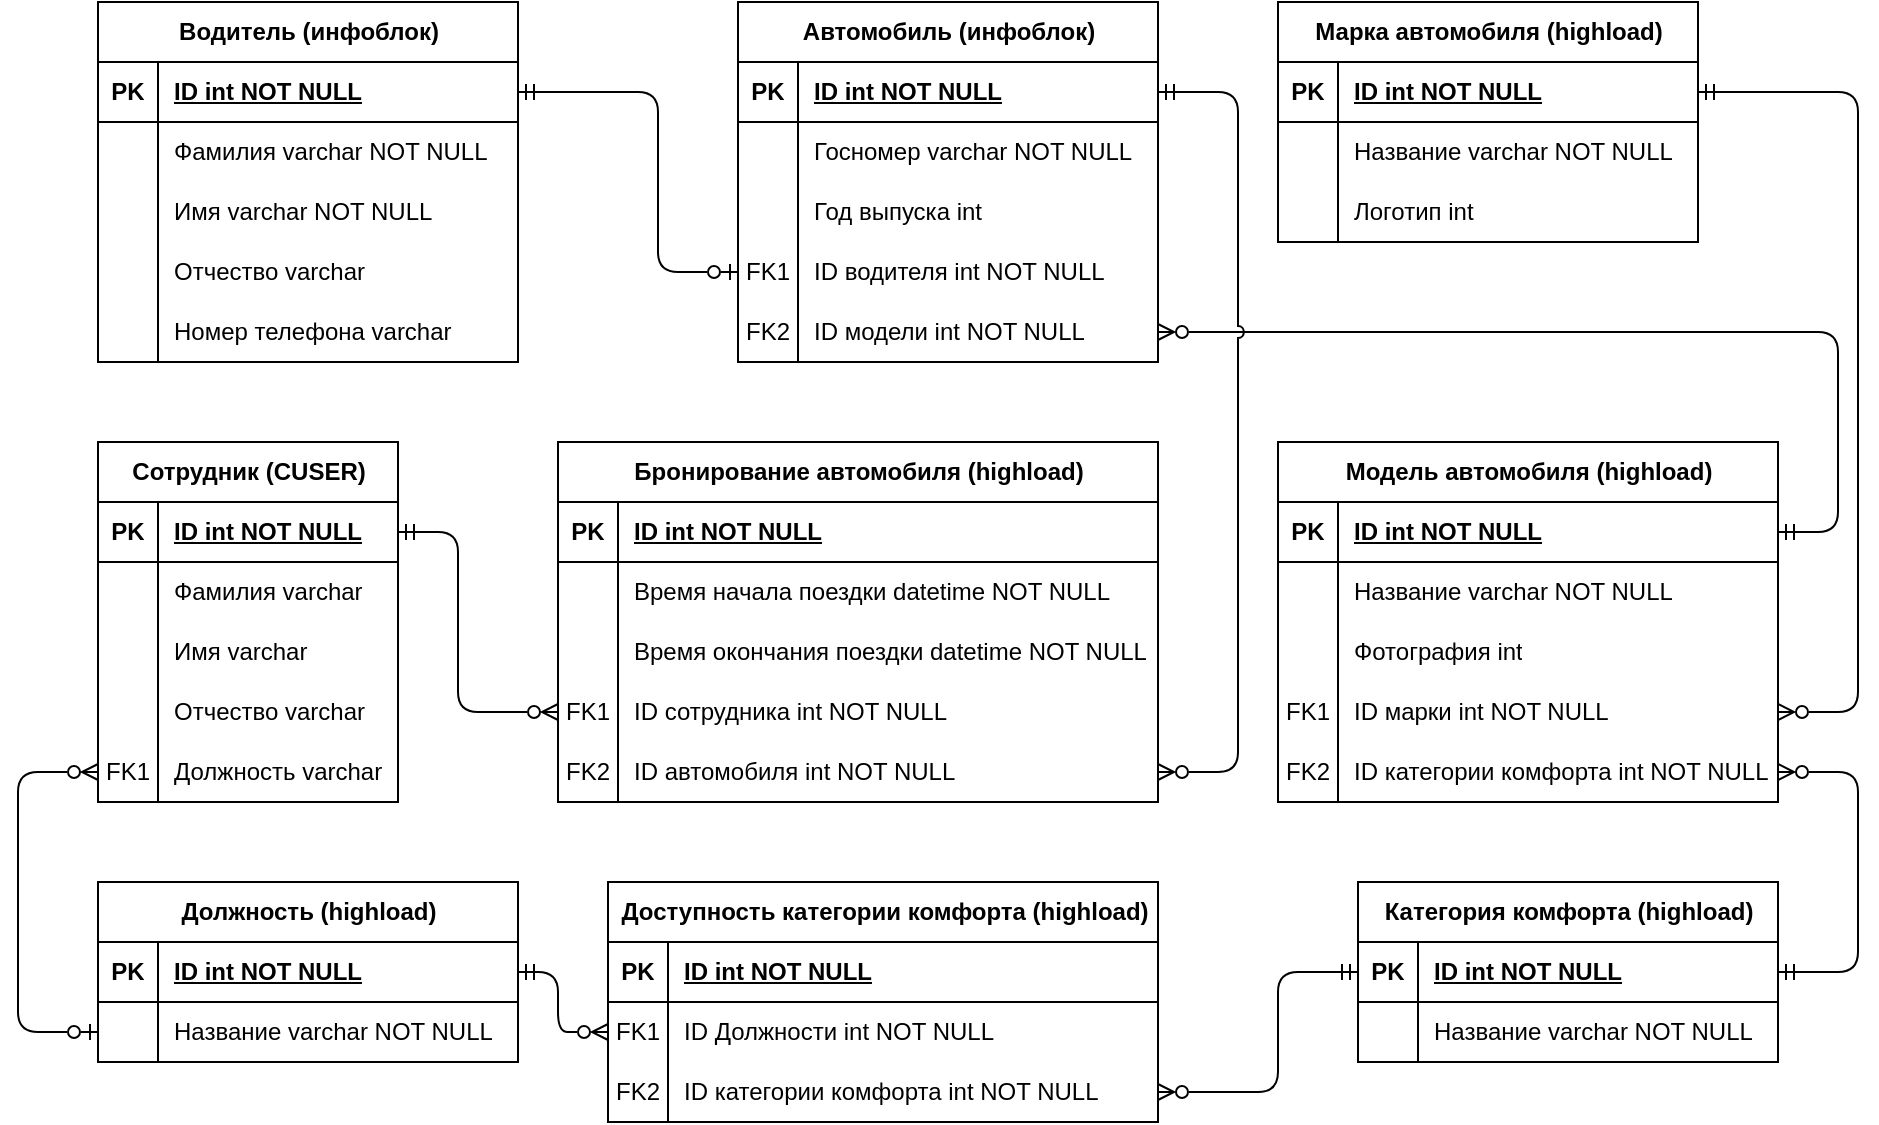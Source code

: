 <mxfile version="21.6.5" type="device">
  <diagram id="R2lEEEUBdFMjLlhIrx00" name="Page-1">
    <mxGraphModel dx="2085" dy="608" grid="1" gridSize="10" guides="1" tooltips="1" connect="1" arrows="1" fold="1" page="1" pageScale="1" pageWidth="850" pageHeight="1100" math="0" shadow="0" extFonts="Permanent Marker^https://fonts.googleapis.com/css?family=Permanent+Marker">
      <root>
        <mxCell id="0" />
        <mxCell id="1" parent="0" />
        <mxCell id="z7Vh8xvlKcQ-BlSGNQb9-77" value="Сотрудник (CUSER)" style="shape=table;startSize=30;container=1;collapsible=1;childLayout=tableLayout;fixedRows=1;rowLines=0;fontStyle=1;align=center;resizeLast=1;html=1;" parent="1" vertex="1">
          <mxGeometry x="-40" y="710" width="150" height="180" as="geometry" />
        </mxCell>
        <mxCell id="z7Vh8xvlKcQ-BlSGNQb9-78" value="" style="shape=tableRow;horizontal=0;startSize=0;swimlaneHead=0;swimlaneBody=0;fillColor=none;collapsible=0;dropTarget=0;points=[[0,0.5],[1,0.5]];portConstraint=eastwest;top=0;left=0;right=0;bottom=1;" parent="z7Vh8xvlKcQ-BlSGNQb9-77" vertex="1">
          <mxGeometry y="30" width="150" height="30" as="geometry" />
        </mxCell>
        <mxCell id="z7Vh8xvlKcQ-BlSGNQb9-79" value="PK" style="shape=partialRectangle;connectable=0;fillColor=none;top=0;left=0;bottom=0;right=0;fontStyle=1;overflow=hidden;whiteSpace=wrap;html=1;" parent="z7Vh8xvlKcQ-BlSGNQb9-78" vertex="1">
          <mxGeometry width="30" height="30" as="geometry">
            <mxRectangle width="30" height="30" as="alternateBounds" />
          </mxGeometry>
        </mxCell>
        <mxCell id="z7Vh8xvlKcQ-BlSGNQb9-80" value="ID int NOT NULL" style="shape=partialRectangle;connectable=0;fillColor=none;top=0;left=0;bottom=0;right=0;align=left;spacingLeft=6;fontStyle=5;overflow=hidden;whiteSpace=wrap;html=1;" parent="z7Vh8xvlKcQ-BlSGNQb9-78" vertex="1">
          <mxGeometry x="30" width="120" height="30" as="geometry">
            <mxRectangle width="120" height="30" as="alternateBounds" />
          </mxGeometry>
        </mxCell>
        <mxCell id="z7Vh8xvlKcQ-BlSGNQb9-81" value="" style="shape=tableRow;horizontal=0;startSize=0;swimlaneHead=0;swimlaneBody=0;fillColor=none;collapsible=0;dropTarget=0;points=[[0,0.5],[1,0.5]];portConstraint=eastwest;top=0;left=0;right=0;bottom=0;" parent="z7Vh8xvlKcQ-BlSGNQb9-77" vertex="1">
          <mxGeometry y="60" width="150" height="30" as="geometry" />
        </mxCell>
        <mxCell id="z7Vh8xvlKcQ-BlSGNQb9-82" value="" style="shape=partialRectangle;connectable=0;fillColor=none;top=0;left=0;bottom=0;right=0;editable=1;overflow=hidden;whiteSpace=wrap;html=1;" parent="z7Vh8xvlKcQ-BlSGNQb9-81" vertex="1">
          <mxGeometry width="30" height="30" as="geometry">
            <mxRectangle width="30" height="30" as="alternateBounds" />
          </mxGeometry>
        </mxCell>
        <mxCell id="z7Vh8xvlKcQ-BlSGNQb9-83" value="Фамилия&amp;nbsp;varchar" style="shape=partialRectangle;connectable=0;fillColor=none;top=0;left=0;bottom=0;right=0;align=left;spacingLeft=6;overflow=hidden;whiteSpace=wrap;html=1;" parent="z7Vh8xvlKcQ-BlSGNQb9-81" vertex="1">
          <mxGeometry x="30" width="120" height="30" as="geometry">
            <mxRectangle width="120" height="30" as="alternateBounds" />
          </mxGeometry>
        </mxCell>
        <mxCell id="z7Vh8xvlKcQ-BlSGNQb9-84" value="" style="shape=tableRow;horizontal=0;startSize=0;swimlaneHead=0;swimlaneBody=0;fillColor=none;collapsible=0;dropTarget=0;points=[[0,0.5],[1,0.5]];portConstraint=eastwest;top=0;left=0;right=0;bottom=0;" parent="z7Vh8xvlKcQ-BlSGNQb9-77" vertex="1">
          <mxGeometry y="90" width="150" height="30" as="geometry" />
        </mxCell>
        <mxCell id="z7Vh8xvlKcQ-BlSGNQb9-85" value="" style="shape=partialRectangle;connectable=0;fillColor=none;top=0;left=0;bottom=0;right=0;editable=1;overflow=hidden;whiteSpace=wrap;html=1;" parent="z7Vh8xvlKcQ-BlSGNQb9-84" vertex="1">
          <mxGeometry width="30" height="30" as="geometry">
            <mxRectangle width="30" height="30" as="alternateBounds" />
          </mxGeometry>
        </mxCell>
        <mxCell id="z7Vh8xvlKcQ-BlSGNQb9-86" value="Имя&amp;nbsp;varchar" style="shape=partialRectangle;connectable=0;fillColor=none;top=0;left=0;bottom=0;right=0;align=left;spacingLeft=6;overflow=hidden;whiteSpace=wrap;html=1;" parent="z7Vh8xvlKcQ-BlSGNQb9-84" vertex="1">
          <mxGeometry x="30" width="120" height="30" as="geometry">
            <mxRectangle width="120" height="30" as="alternateBounds" />
          </mxGeometry>
        </mxCell>
        <mxCell id="z7Vh8xvlKcQ-BlSGNQb9-87" value="" style="shape=tableRow;horizontal=0;startSize=0;swimlaneHead=0;swimlaneBody=0;fillColor=none;collapsible=0;dropTarget=0;points=[[0,0.5],[1,0.5]];portConstraint=eastwest;top=0;left=0;right=0;bottom=0;" parent="z7Vh8xvlKcQ-BlSGNQb9-77" vertex="1">
          <mxGeometry y="120" width="150" height="30" as="geometry" />
        </mxCell>
        <mxCell id="z7Vh8xvlKcQ-BlSGNQb9-88" value="" style="shape=partialRectangle;connectable=0;fillColor=none;top=0;left=0;bottom=0;right=0;editable=1;overflow=hidden;whiteSpace=wrap;html=1;" parent="z7Vh8xvlKcQ-BlSGNQb9-87" vertex="1">
          <mxGeometry width="30" height="30" as="geometry">
            <mxRectangle width="30" height="30" as="alternateBounds" />
          </mxGeometry>
        </mxCell>
        <mxCell id="z7Vh8xvlKcQ-BlSGNQb9-89" value="Отчество&amp;nbsp;varchar" style="shape=partialRectangle;connectable=0;fillColor=none;top=0;left=0;bottom=0;right=0;align=left;spacingLeft=6;overflow=hidden;whiteSpace=wrap;html=1;" parent="z7Vh8xvlKcQ-BlSGNQb9-87" vertex="1">
          <mxGeometry x="30" width="120" height="30" as="geometry">
            <mxRectangle width="120" height="30" as="alternateBounds" />
          </mxGeometry>
        </mxCell>
        <mxCell id="z7Vh8xvlKcQ-BlSGNQb9-96" style="shape=tableRow;horizontal=0;startSize=0;swimlaneHead=0;swimlaneBody=0;fillColor=none;collapsible=0;dropTarget=0;points=[[0,0.5],[1,0.5]];portConstraint=eastwest;top=0;left=0;right=0;bottom=0;" parent="z7Vh8xvlKcQ-BlSGNQb9-77" vertex="1">
          <mxGeometry y="150" width="150" height="30" as="geometry" />
        </mxCell>
        <mxCell id="z7Vh8xvlKcQ-BlSGNQb9-97" value="FK1" style="shape=partialRectangle;connectable=0;fillColor=none;top=0;left=0;bottom=0;right=0;editable=1;overflow=hidden;whiteSpace=wrap;html=1;" parent="z7Vh8xvlKcQ-BlSGNQb9-96" vertex="1">
          <mxGeometry width="30" height="30" as="geometry">
            <mxRectangle width="30" height="30" as="alternateBounds" />
          </mxGeometry>
        </mxCell>
        <mxCell id="z7Vh8xvlKcQ-BlSGNQb9-98" value="Должность varchar" style="shape=partialRectangle;connectable=0;fillColor=none;top=0;left=0;bottom=0;right=0;align=left;spacingLeft=6;overflow=hidden;whiteSpace=wrap;html=1;" parent="z7Vh8xvlKcQ-BlSGNQb9-96" vertex="1">
          <mxGeometry x="30" width="120" height="30" as="geometry">
            <mxRectangle width="120" height="30" as="alternateBounds" />
          </mxGeometry>
        </mxCell>
        <mxCell id="z7Vh8xvlKcQ-BlSGNQb9-112" value="Модель автомобиля (highload)" style="shape=table;startSize=30;container=1;collapsible=1;childLayout=tableLayout;fixedRows=1;rowLines=0;fontStyle=1;align=center;resizeLast=1;html=1;" parent="1" vertex="1">
          <mxGeometry x="550" y="710" width="250" height="180" as="geometry" />
        </mxCell>
        <mxCell id="z7Vh8xvlKcQ-BlSGNQb9-113" value="" style="shape=tableRow;horizontal=0;startSize=0;swimlaneHead=0;swimlaneBody=0;fillColor=none;collapsible=0;dropTarget=0;points=[[0,0.5],[1,0.5]];portConstraint=eastwest;top=0;left=0;right=0;bottom=1;" parent="z7Vh8xvlKcQ-BlSGNQb9-112" vertex="1">
          <mxGeometry y="30" width="250" height="30" as="geometry" />
        </mxCell>
        <mxCell id="z7Vh8xvlKcQ-BlSGNQb9-114" value="PK" style="shape=partialRectangle;connectable=0;fillColor=none;top=0;left=0;bottom=0;right=0;fontStyle=1;overflow=hidden;whiteSpace=wrap;html=1;" parent="z7Vh8xvlKcQ-BlSGNQb9-113" vertex="1">
          <mxGeometry width="30" height="30" as="geometry">
            <mxRectangle width="30" height="30" as="alternateBounds" />
          </mxGeometry>
        </mxCell>
        <mxCell id="z7Vh8xvlKcQ-BlSGNQb9-115" value="ID int NOT NULL" style="shape=partialRectangle;connectable=0;fillColor=none;top=0;left=0;bottom=0;right=0;align=left;spacingLeft=6;fontStyle=5;overflow=hidden;whiteSpace=wrap;html=1;" parent="z7Vh8xvlKcQ-BlSGNQb9-113" vertex="1">
          <mxGeometry x="30" width="220" height="30" as="geometry">
            <mxRectangle width="220" height="30" as="alternateBounds" />
          </mxGeometry>
        </mxCell>
        <mxCell id="z7Vh8xvlKcQ-BlSGNQb9-116" value="" style="shape=tableRow;horizontal=0;startSize=0;swimlaneHead=0;swimlaneBody=0;fillColor=none;collapsible=0;dropTarget=0;points=[[0,0.5],[1,0.5]];portConstraint=eastwest;top=0;left=0;right=0;bottom=0;" parent="z7Vh8xvlKcQ-BlSGNQb9-112" vertex="1">
          <mxGeometry y="60" width="250" height="30" as="geometry" />
        </mxCell>
        <mxCell id="z7Vh8xvlKcQ-BlSGNQb9-117" value="" style="shape=partialRectangle;connectable=0;fillColor=none;top=0;left=0;bottom=0;right=0;editable=1;overflow=hidden;whiteSpace=wrap;html=1;" parent="z7Vh8xvlKcQ-BlSGNQb9-116" vertex="1">
          <mxGeometry width="30" height="30" as="geometry">
            <mxRectangle width="30" height="30" as="alternateBounds" />
          </mxGeometry>
        </mxCell>
        <mxCell id="z7Vh8xvlKcQ-BlSGNQb9-118" value="Название varchar NOT NULL" style="shape=partialRectangle;connectable=0;fillColor=none;top=0;left=0;bottom=0;right=0;align=left;spacingLeft=6;overflow=hidden;whiteSpace=wrap;html=1;" parent="z7Vh8xvlKcQ-BlSGNQb9-116" vertex="1">
          <mxGeometry x="30" width="220" height="30" as="geometry">
            <mxRectangle width="220" height="30" as="alternateBounds" />
          </mxGeometry>
        </mxCell>
        <mxCell id="z7Vh8xvlKcQ-BlSGNQb9-128" style="shape=tableRow;horizontal=0;startSize=0;swimlaneHead=0;swimlaneBody=0;fillColor=none;collapsible=0;dropTarget=0;points=[[0,0.5],[1,0.5]];portConstraint=eastwest;top=0;left=0;right=0;bottom=0;" parent="z7Vh8xvlKcQ-BlSGNQb9-112" vertex="1">
          <mxGeometry y="90" width="250" height="30" as="geometry" />
        </mxCell>
        <mxCell id="z7Vh8xvlKcQ-BlSGNQb9-129" style="shape=partialRectangle;connectable=0;fillColor=none;top=0;left=0;bottom=0;right=0;editable=1;overflow=hidden;whiteSpace=wrap;html=1;" parent="z7Vh8xvlKcQ-BlSGNQb9-128" vertex="1">
          <mxGeometry width="30" height="30" as="geometry">
            <mxRectangle width="30" height="30" as="alternateBounds" />
          </mxGeometry>
        </mxCell>
        <mxCell id="z7Vh8xvlKcQ-BlSGNQb9-130" value="Фотография int" style="shape=partialRectangle;connectable=0;fillColor=none;top=0;left=0;bottom=0;right=0;align=left;spacingLeft=6;overflow=hidden;whiteSpace=wrap;html=1;" parent="z7Vh8xvlKcQ-BlSGNQb9-128" vertex="1">
          <mxGeometry x="30" width="220" height="30" as="geometry">
            <mxRectangle width="220" height="30" as="alternateBounds" />
          </mxGeometry>
        </mxCell>
        <mxCell id="z7Vh8xvlKcQ-BlSGNQb9-125" style="shape=tableRow;horizontal=0;startSize=0;swimlaneHead=0;swimlaneBody=0;fillColor=none;collapsible=0;dropTarget=0;points=[[0,0.5],[1,0.5]];portConstraint=eastwest;top=0;left=0;right=0;bottom=0;" parent="z7Vh8xvlKcQ-BlSGNQb9-112" vertex="1">
          <mxGeometry y="120" width="250" height="30" as="geometry" />
        </mxCell>
        <mxCell id="z7Vh8xvlKcQ-BlSGNQb9-126" value="FK1" style="shape=partialRectangle;connectable=0;fillColor=none;top=0;left=0;bottom=0;right=0;editable=1;overflow=hidden;whiteSpace=wrap;html=1;" parent="z7Vh8xvlKcQ-BlSGNQb9-125" vertex="1">
          <mxGeometry width="30" height="30" as="geometry">
            <mxRectangle width="30" height="30" as="alternateBounds" />
          </mxGeometry>
        </mxCell>
        <mxCell id="z7Vh8xvlKcQ-BlSGNQb9-127" value="ID марки int NOT NULL" style="shape=partialRectangle;connectable=0;fillColor=none;top=0;left=0;bottom=0;right=0;align=left;spacingLeft=6;overflow=hidden;whiteSpace=wrap;html=1;" parent="z7Vh8xvlKcQ-BlSGNQb9-125" vertex="1">
          <mxGeometry x="30" width="220" height="30" as="geometry">
            <mxRectangle width="220" height="30" as="alternateBounds" />
          </mxGeometry>
        </mxCell>
        <mxCell id="z7Vh8xvlKcQ-BlSGNQb9-234" style="shape=tableRow;horizontal=0;startSize=0;swimlaneHead=0;swimlaneBody=0;fillColor=none;collapsible=0;dropTarget=0;points=[[0,0.5],[1,0.5]];portConstraint=eastwest;top=0;left=0;right=0;bottom=0;" parent="z7Vh8xvlKcQ-BlSGNQb9-112" vertex="1">
          <mxGeometry y="150" width="250" height="30" as="geometry" />
        </mxCell>
        <mxCell id="z7Vh8xvlKcQ-BlSGNQb9-235" value="FK2" style="shape=partialRectangle;connectable=0;fillColor=none;top=0;left=0;bottom=0;right=0;editable=1;overflow=hidden;whiteSpace=wrap;html=1;" parent="z7Vh8xvlKcQ-BlSGNQb9-234" vertex="1">
          <mxGeometry width="30" height="30" as="geometry">
            <mxRectangle width="30" height="30" as="alternateBounds" />
          </mxGeometry>
        </mxCell>
        <mxCell id="z7Vh8xvlKcQ-BlSGNQb9-236" value="ID категории комфорта int NOT NULL" style="shape=partialRectangle;connectable=0;fillColor=none;top=0;left=0;bottom=0;right=0;align=left;spacingLeft=6;overflow=hidden;whiteSpace=wrap;html=1;" parent="z7Vh8xvlKcQ-BlSGNQb9-234" vertex="1">
          <mxGeometry x="30" width="220" height="30" as="geometry">
            <mxRectangle width="220" height="30" as="alternateBounds" />
          </mxGeometry>
        </mxCell>
        <mxCell id="z7Vh8xvlKcQ-BlSGNQb9-131" value="Марка автомобиля (highload)" style="shape=table;startSize=30;container=1;collapsible=1;childLayout=tableLayout;fixedRows=1;rowLines=0;fontStyle=1;align=center;resizeLast=1;html=1;" parent="1" vertex="1">
          <mxGeometry x="550" y="490" width="210" height="120" as="geometry" />
        </mxCell>
        <mxCell id="z7Vh8xvlKcQ-BlSGNQb9-132" value="" style="shape=tableRow;horizontal=0;startSize=0;swimlaneHead=0;swimlaneBody=0;fillColor=none;collapsible=0;dropTarget=0;points=[[0,0.5],[1,0.5]];portConstraint=eastwest;top=0;left=0;right=0;bottom=1;" parent="z7Vh8xvlKcQ-BlSGNQb9-131" vertex="1">
          <mxGeometry y="30" width="210" height="30" as="geometry" />
        </mxCell>
        <mxCell id="z7Vh8xvlKcQ-BlSGNQb9-133" value="PK" style="shape=partialRectangle;connectable=0;fillColor=none;top=0;left=0;bottom=0;right=0;fontStyle=1;overflow=hidden;whiteSpace=wrap;html=1;" parent="z7Vh8xvlKcQ-BlSGNQb9-132" vertex="1">
          <mxGeometry width="30" height="30" as="geometry">
            <mxRectangle width="30" height="30" as="alternateBounds" />
          </mxGeometry>
        </mxCell>
        <mxCell id="z7Vh8xvlKcQ-BlSGNQb9-134" value="ID int NOT NULL" style="shape=partialRectangle;connectable=0;fillColor=none;top=0;left=0;bottom=0;right=0;align=left;spacingLeft=6;fontStyle=5;overflow=hidden;whiteSpace=wrap;html=1;" parent="z7Vh8xvlKcQ-BlSGNQb9-132" vertex="1">
          <mxGeometry x="30" width="180" height="30" as="geometry">
            <mxRectangle width="180" height="30" as="alternateBounds" />
          </mxGeometry>
        </mxCell>
        <mxCell id="z7Vh8xvlKcQ-BlSGNQb9-135" value="" style="shape=tableRow;horizontal=0;startSize=0;swimlaneHead=0;swimlaneBody=0;fillColor=none;collapsible=0;dropTarget=0;points=[[0,0.5],[1,0.5]];portConstraint=eastwest;top=0;left=0;right=0;bottom=0;" parent="z7Vh8xvlKcQ-BlSGNQb9-131" vertex="1">
          <mxGeometry y="60" width="210" height="30" as="geometry" />
        </mxCell>
        <mxCell id="z7Vh8xvlKcQ-BlSGNQb9-136" value="" style="shape=partialRectangle;connectable=0;fillColor=none;top=0;left=0;bottom=0;right=0;editable=1;overflow=hidden;whiteSpace=wrap;html=1;" parent="z7Vh8xvlKcQ-BlSGNQb9-135" vertex="1">
          <mxGeometry width="30" height="30" as="geometry">
            <mxRectangle width="30" height="30" as="alternateBounds" />
          </mxGeometry>
        </mxCell>
        <mxCell id="z7Vh8xvlKcQ-BlSGNQb9-137" value="Название varchar NOT NULL" style="shape=partialRectangle;connectable=0;fillColor=none;top=0;left=0;bottom=0;right=0;align=left;spacingLeft=6;overflow=hidden;whiteSpace=wrap;html=1;" parent="z7Vh8xvlKcQ-BlSGNQb9-135" vertex="1">
          <mxGeometry x="30" width="180" height="30" as="geometry">
            <mxRectangle width="180" height="30" as="alternateBounds" />
          </mxGeometry>
        </mxCell>
        <mxCell id="lx2vYYMS0s7ibYQBFxdg-1" style="shape=tableRow;horizontal=0;startSize=0;swimlaneHead=0;swimlaneBody=0;fillColor=none;collapsible=0;dropTarget=0;points=[[0,0.5],[1,0.5]];portConstraint=eastwest;top=0;left=0;right=0;bottom=0;" vertex="1" parent="z7Vh8xvlKcQ-BlSGNQb9-131">
          <mxGeometry y="90" width="210" height="30" as="geometry" />
        </mxCell>
        <mxCell id="lx2vYYMS0s7ibYQBFxdg-2" style="shape=partialRectangle;connectable=0;fillColor=none;top=0;left=0;bottom=0;right=0;editable=1;overflow=hidden;whiteSpace=wrap;html=1;" vertex="1" parent="lx2vYYMS0s7ibYQBFxdg-1">
          <mxGeometry width="30" height="30" as="geometry">
            <mxRectangle width="30" height="30" as="alternateBounds" />
          </mxGeometry>
        </mxCell>
        <mxCell id="lx2vYYMS0s7ibYQBFxdg-3" value="Логотип int" style="shape=partialRectangle;connectable=0;fillColor=none;top=0;left=0;bottom=0;right=0;align=left;spacingLeft=6;overflow=hidden;whiteSpace=wrap;html=1;" vertex="1" parent="lx2vYYMS0s7ibYQBFxdg-1">
          <mxGeometry x="30" width="180" height="30" as="geometry">
            <mxRectangle width="180" height="30" as="alternateBounds" />
          </mxGeometry>
        </mxCell>
        <mxCell id="z7Vh8xvlKcQ-BlSGNQb9-144" value="Водитель (инфоблок)" style="shape=table;startSize=30;container=1;collapsible=1;childLayout=tableLayout;fixedRows=1;rowLines=0;fontStyle=1;align=center;resizeLast=1;html=1;" parent="1" vertex="1">
          <mxGeometry x="-40" y="490" width="210" height="180" as="geometry" />
        </mxCell>
        <mxCell id="z7Vh8xvlKcQ-BlSGNQb9-145" value="" style="shape=tableRow;horizontal=0;startSize=0;swimlaneHead=0;swimlaneBody=0;fillColor=none;collapsible=0;dropTarget=0;points=[[0,0.5],[1,0.5]];portConstraint=eastwest;top=0;left=0;right=0;bottom=1;" parent="z7Vh8xvlKcQ-BlSGNQb9-144" vertex="1">
          <mxGeometry y="30" width="210" height="30" as="geometry" />
        </mxCell>
        <mxCell id="z7Vh8xvlKcQ-BlSGNQb9-146" value="PK" style="shape=partialRectangle;connectable=0;fillColor=none;top=0;left=0;bottom=0;right=0;fontStyle=1;overflow=hidden;whiteSpace=wrap;html=1;" parent="z7Vh8xvlKcQ-BlSGNQb9-145" vertex="1">
          <mxGeometry width="30" height="30" as="geometry">
            <mxRectangle width="30" height="30" as="alternateBounds" />
          </mxGeometry>
        </mxCell>
        <mxCell id="z7Vh8xvlKcQ-BlSGNQb9-147" value="ID int NOT NULL" style="shape=partialRectangle;connectable=0;fillColor=none;top=0;left=0;bottom=0;right=0;align=left;spacingLeft=6;fontStyle=5;overflow=hidden;whiteSpace=wrap;html=1;" parent="z7Vh8xvlKcQ-BlSGNQb9-145" vertex="1">
          <mxGeometry x="30" width="180" height="30" as="geometry">
            <mxRectangle width="180" height="30" as="alternateBounds" />
          </mxGeometry>
        </mxCell>
        <mxCell id="z7Vh8xvlKcQ-BlSGNQb9-148" value="" style="shape=tableRow;horizontal=0;startSize=0;swimlaneHead=0;swimlaneBody=0;fillColor=none;collapsible=0;dropTarget=0;points=[[0,0.5],[1,0.5]];portConstraint=eastwest;top=0;left=0;right=0;bottom=0;" parent="z7Vh8xvlKcQ-BlSGNQb9-144" vertex="1">
          <mxGeometry y="60" width="210" height="30" as="geometry" />
        </mxCell>
        <mxCell id="z7Vh8xvlKcQ-BlSGNQb9-149" value="" style="shape=partialRectangle;connectable=0;fillColor=none;top=0;left=0;bottom=0;right=0;editable=1;overflow=hidden;whiteSpace=wrap;html=1;" parent="z7Vh8xvlKcQ-BlSGNQb9-148" vertex="1">
          <mxGeometry width="30" height="30" as="geometry">
            <mxRectangle width="30" height="30" as="alternateBounds" />
          </mxGeometry>
        </mxCell>
        <mxCell id="z7Vh8xvlKcQ-BlSGNQb9-150" value="Фамилия varchar NOT NULL" style="shape=partialRectangle;connectable=0;fillColor=none;top=0;left=0;bottom=0;right=0;align=left;spacingLeft=6;overflow=hidden;whiteSpace=wrap;html=1;" parent="z7Vh8xvlKcQ-BlSGNQb9-148" vertex="1">
          <mxGeometry x="30" width="180" height="30" as="geometry">
            <mxRectangle width="180" height="30" as="alternateBounds" />
          </mxGeometry>
        </mxCell>
        <mxCell id="z7Vh8xvlKcQ-BlSGNQb9-151" value="" style="shape=tableRow;horizontal=0;startSize=0;swimlaneHead=0;swimlaneBody=0;fillColor=none;collapsible=0;dropTarget=0;points=[[0,0.5],[1,0.5]];portConstraint=eastwest;top=0;left=0;right=0;bottom=0;" parent="z7Vh8xvlKcQ-BlSGNQb9-144" vertex="1">
          <mxGeometry y="90" width="210" height="30" as="geometry" />
        </mxCell>
        <mxCell id="z7Vh8xvlKcQ-BlSGNQb9-152" value="" style="shape=partialRectangle;connectable=0;fillColor=none;top=0;left=0;bottom=0;right=0;editable=1;overflow=hidden;whiteSpace=wrap;html=1;" parent="z7Vh8xvlKcQ-BlSGNQb9-151" vertex="1">
          <mxGeometry width="30" height="30" as="geometry">
            <mxRectangle width="30" height="30" as="alternateBounds" />
          </mxGeometry>
        </mxCell>
        <mxCell id="z7Vh8xvlKcQ-BlSGNQb9-153" value="Имя varchar NOT NULL" style="shape=partialRectangle;connectable=0;fillColor=none;top=0;left=0;bottom=0;right=0;align=left;spacingLeft=6;overflow=hidden;whiteSpace=wrap;html=1;" parent="z7Vh8xvlKcQ-BlSGNQb9-151" vertex="1">
          <mxGeometry x="30" width="180" height="30" as="geometry">
            <mxRectangle width="180" height="30" as="alternateBounds" />
          </mxGeometry>
        </mxCell>
        <mxCell id="z7Vh8xvlKcQ-BlSGNQb9-154" value="" style="shape=tableRow;horizontal=0;startSize=0;swimlaneHead=0;swimlaneBody=0;fillColor=none;collapsible=0;dropTarget=0;points=[[0,0.5],[1,0.5]];portConstraint=eastwest;top=0;left=0;right=0;bottom=0;" parent="z7Vh8xvlKcQ-BlSGNQb9-144" vertex="1">
          <mxGeometry y="120" width="210" height="30" as="geometry" />
        </mxCell>
        <mxCell id="z7Vh8xvlKcQ-BlSGNQb9-155" value="" style="shape=partialRectangle;connectable=0;fillColor=none;top=0;left=0;bottom=0;right=0;editable=1;overflow=hidden;whiteSpace=wrap;html=1;" parent="z7Vh8xvlKcQ-BlSGNQb9-154" vertex="1">
          <mxGeometry width="30" height="30" as="geometry">
            <mxRectangle width="30" height="30" as="alternateBounds" />
          </mxGeometry>
        </mxCell>
        <mxCell id="z7Vh8xvlKcQ-BlSGNQb9-156" value="Отчество varchar" style="shape=partialRectangle;connectable=0;fillColor=none;top=0;left=0;bottom=0;right=0;align=left;spacingLeft=6;overflow=hidden;whiteSpace=wrap;html=1;" parent="z7Vh8xvlKcQ-BlSGNQb9-154" vertex="1">
          <mxGeometry x="30" width="180" height="30" as="geometry">
            <mxRectangle width="180" height="30" as="alternateBounds" />
          </mxGeometry>
        </mxCell>
        <mxCell id="z7Vh8xvlKcQ-BlSGNQb9-157" style="shape=tableRow;horizontal=0;startSize=0;swimlaneHead=0;swimlaneBody=0;fillColor=none;collapsible=0;dropTarget=0;points=[[0,0.5],[1,0.5]];portConstraint=eastwest;top=0;left=0;right=0;bottom=0;" parent="z7Vh8xvlKcQ-BlSGNQb9-144" vertex="1">
          <mxGeometry y="150" width="210" height="30" as="geometry" />
        </mxCell>
        <mxCell id="z7Vh8xvlKcQ-BlSGNQb9-158" style="shape=partialRectangle;connectable=0;fillColor=none;top=0;left=0;bottom=0;right=0;editable=1;overflow=hidden;whiteSpace=wrap;html=1;" parent="z7Vh8xvlKcQ-BlSGNQb9-157" vertex="1">
          <mxGeometry width="30" height="30" as="geometry">
            <mxRectangle width="30" height="30" as="alternateBounds" />
          </mxGeometry>
        </mxCell>
        <mxCell id="z7Vh8xvlKcQ-BlSGNQb9-159" value="Номер телефона varchar" style="shape=partialRectangle;connectable=0;fillColor=none;top=0;left=0;bottom=0;right=0;align=left;spacingLeft=6;overflow=hidden;whiteSpace=wrap;html=1;" parent="z7Vh8xvlKcQ-BlSGNQb9-157" vertex="1">
          <mxGeometry x="30" width="180" height="30" as="geometry">
            <mxRectangle width="180" height="30" as="alternateBounds" />
          </mxGeometry>
        </mxCell>
        <mxCell id="z7Vh8xvlKcQ-BlSGNQb9-160" value="Автомобиль (инфоблок)" style="shape=table;startSize=30;container=1;collapsible=1;childLayout=tableLayout;fixedRows=1;rowLines=0;fontStyle=1;align=center;resizeLast=1;html=1;" parent="1" vertex="1">
          <mxGeometry x="280" y="490" width="210" height="180" as="geometry" />
        </mxCell>
        <mxCell id="z7Vh8xvlKcQ-BlSGNQb9-161" value="" style="shape=tableRow;horizontal=0;startSize=0;swimlaneHead=0;swimlaneBody=0;fillColor=none;collapsible=0;dropTarget=0;points=[[0,0.5],[1,0.5]];portConstraint=eastwest;top=0;left=0;right=0;bottom=1;" parent="z7Vh8xvlKcQ-BlSGNQb9-160" vertex="1">
          <mxGeometry y="30" width="210" height="30" as="geometry" />
        </mxCell>
        <mxCell id="z7Vh8xvlKcQ-BlSGNQb9-162" value="PK" style="shape=partialRectangle;connectable=0;fillColor=none;top=0;left=0;bottom=0;right=0;fontStyle=1;overflow=hidden;whiteSpace=wrap;html=1;" parent="z7Vh8xvlKcQ-BlSGNQb9-161" vertex="1">
          <mxGeometry width="30" height="30" as="geometry">
            <mxRectangle width="30" height="30" as="alternateBounds" />
          </mxGeometry>
        </mxCell>
        <mxCell id="z7Vh8xvlKcQ-BlSGNQb9-163" value="ID int NOT NULL" style="shape=partialRectangle;connectable=0;fillColor=none;top=0;left=0;bottom=0;right=0;align=left;spacingLeft=6;fontStyle=5;overflow=hidden;whiteSpace=wrap;html=1;" parent="z7Vh8xvlKcQ-BlSGNQb9-161" vertex="1">
          <mxGeometry x="30" width="180" height="30" as="geometry">
            <mxRectangle width="180" height="30" as="alternateBounds" />
          </mxGeometry>
        </mxCell>
        <mxCell id="z7Vh8xvlKcQ-BlSGNQb9-164" value="" style="shape=tableRow;horizontal=0;startSize=0;swimlaneHead=0;swimlaneBody=0;fillColor=none;collapsible=0;dropTarget=0;points=[[0,0.5],[1,0.5]];portConstraint=eastwest;top=0;left=0;right=0;bottom=0;" parent="z7Vh8xvlKcQ-BlSGNQb9-160" vertex="1">
          <mxGeometry y="60" width="210" height="30" as="geometry" />
        </mxCell>
        <mxCell id="z7Vh8xvlKcQ-BlSGNQb9-165" value="" style="shape=partialRectangle;connectable=0;fillColor=none;top=0;left=0;bottom=0;right=0;editable=1;overflow=hidden;whiteSpace=wrap;html=1;" parent="z7Vh8xvlKcQ-BlSGNQb9-164" vertex="1">
          <mxGeometry width="30" height="30" as="geometry">
            <mxRectangle width="30" height="30" as="alternateBounds" />
          </mxGeometry>
        </mxCell>
        <mxCell id="z7Vh8xvlKcQ-BlSGNQb9-166" value="Госномер varchar NOT NULL" style="shape=partialRectangle;connectable=0;fillColor=none;top=0;left=0;bottom=0;right=0;align=left;spacingLeft=6;overflow=hidden;whiteSpace=wrap;html=1;" parent="z7Vh8xvlKcQ-BlSGNQb9-164" vertex="1">
          <mxGeometry x="30" width="180" height="30" as="geometry">
            <mxRectangle width="180" height="30" as="alternateBounds" />
          </mxGeometry>
        </mxCell>
        <mxCell id="z7Vh8xvlKcQ-BlSGNQb9-167" value="" style="shape=tableRow;horizontal=0;startSize=0;swimlaneHead=0;swimlaneBody=0;fillColor=none;collapsible=0;dropTarget=0;points=[[0,0.5],[1,0.5]];portConstraint=eastwest;top=0;left=0;right=0;bottom=0;" parent="z7Vh8xvlKcQ-BlSGNQb9-160" vertex="1">
          <mxGeometry y="90" width="210" height="30" as="geometry" />
        </mxCell>
        <mxCell id="z7Vh8xvlKcQ-BlSGNQb9-168" value="" style="shape=partialRectangle;connectable=0;fillColor=none;top=0;left=0;bottom=0;right=0;editable=1;overflow=hidden;whiteSpace=wrap;html=1;" parent="z7Vh8xvlKcQ-BlSGNQb9-167" vertex="1">
          <mxGeometry width="30" height="30" as="geometry">
            <mxRectangle width="30" height="30" as="alternateBounds" />
          </mxGeometry>
        </mxCell>
        <mxCell id="z7Vh8xvlKcQ-BlSGNQb9-169" value="Год выпуска int" style="shape=partialRectangle;connectable=0;fillColor=none;top=0;left=0;bottom=0;right=0;align=left;spacingLeft=6;overflow=hidden;whiteSpace=wrap;html=1;" parent="z7Vh8xvlKcQ-BlSGNQb9-167" vertex="1">
          <mxGeometry x="30" width="180" height="30" as="geometry">
            <mxRectangle width="180" height="30" as="alternateBounds" />
          </mxGeometry>
        </mxCell>
        <mxCell id="z7Vh8xvlKcQ-BlSGNQb9-170" value="" style="shape=tableRow;horizontal=0;startSize=0;swimlaneHead=0;swimlaneBody=0;fillColor=none;collapsible=0;dropTarget=0;points=[[0,0.5],[1,0.5]];portConstraint=eastwest;top=0;left=0;right=0;bottom=0;" parent="z7Vh8xvlKcQ-BlSGNQb9-160" vertex="1">
          <mxGeometry y="120" width="210" height="30" as="geometry" />
        </mxCell>
        <mxCell id="z7Vh8xvlKcQ-BlSGNQb9-171" value="FK1" style="shape=partialRectangle;connectable=0;fillColor=none;top=0;left=0;bottom=0;right=0;editable=1;overflow=hidden;whiteSpace=wrap;html=1;" parent="z7Vh8xvlKcQ-BlSGNQb9-170" vertex="1">
          <mxGeometry width="30" height="30" as="geometry">
            <mxRectangle width="30" height="30" as="alternateBounds" />
          </mxGeometry>
        </mxCell>
        <mxCell id="z7Vh8xvlKcQ-BlSGNQb9-172" value="ID водителя int NOT NULL" style="shape=partialRectangle;connectable=0;fillColor=none;top=0;left=0;bottom=0;right=0;align=left;spacingLeft=6;overflow=hidden;whiteSpace=wrap;html=1;" parent="z7Vh8xvlKcQ-BlSGNQb9-170" vertex="1">
          <mxGeometry x="30" width="180" height="30" as="geometry">
            <mxRectangle width="180" height="30" as="alternateBounds" />
          </mxGeometry>
        </mxCell>
        <mxCell id="z7Vh8xvlKcQ-BlSGNQb9-189" style="shape=tableRow;horizontal=0;startSize=0;swimlaneHead=0;swimlaneBody=0;fillColor=none;collapsible=0;dropTarget=0;points=[[0,0.5],[1,0.5]];portConstraint=eastwest;top=0;left=0;right=0;bottom=0;" parent="z7Vh8xvlKcQ-BlSGNQb9-160" vertex="1">
          <mxGeometry y="150" width="210" height="30" as="geometry" />
        </mxCell>
        <mxCell id="z7Vh8xvlKcQ-BlSGNQb9-190" value="FK2" style="shape=partialRectangle;connectable=0;fillColor=none;top=0;left=0;bottom=0;right=0;editable=1;overflow=hidden;whiteSpace=wrap;html=1;" parent="z7Vh8xvlKcQ-BlSGNQb9-189" vertex="1">
          <mxGeometry width="30" height="30" as="geometry">
            <mxRectangle width="30" height="30" as="alternateBounds" />
          </mxGeometry>
        </mxCell>
        <mxCell id="z7Vh8xvlKcQ-BlSGNQb9-191" value="ID модели int NOT NULL" style="shape=partialRectangle;connectable=0;fillColor=none;top=0;left=0;bottom=0;right=0;align=left;spacingLeft=6;overflow=hidden;whiteSpace=wrap;html=1;" parent="z7Vh8xvlKcQ-BlSGNQb9-189" vertex="1">
          <mxGeometry x="30" width="180" height="30" as="geometry">
            <mxRectangle width="180" height="30" as="alternateBounds" />
          </mxGeometry>
        </mxCell>
        <mxCell id="z7Vh8xvlKcQ-BlSGNQb9-173" value="Бронирование автомобиля (highload)" style="shape=table;startSize=30;container=1;collapsible=1;childLayout=tableLayout;fixedRows=1;rowLines=0;fontStyle=1;align=center;resizeLast=1;html=1;" parent="1" vertex="1">
          <mxGeometry x="190" y="710" width="300" height="180" as="geometry" />
        </mxCell>
        <mxCell id="z7Vh8xvlKcQ-BlSGNQb9-174" value="" style="shape=tableRow;horizontal=0;startSize=0;swimlaneHead=0;swimlaneBody=0;fillColor=none;collapsible=0;dropTarget=0;points=[[0,0.5],[1,0.5]];portConstraint=eastwest;top=0;left=0;right=0;bottom=1;" parent="z7Vh8xvlKcQ-BlSGNQb9-173" vertex="1">
          <mxGeometry y="30" width="300" height="30" as="geometry" />
        </mxCell>
        <mxCell id="z7Vh8xvlKcQ-BlSGNQb9-175" value="PK" style="shape=partialRectangle;connectable=0;fillColor=none;top=0;left=0;bottom=0;right=0;fontStyle=1;overflow=hidden;whiteSpace=wrap;html=1;" parent="z7Vh8xvlKcQ-BlSGNQb9-174" vertex="1">
          <mxGeometry width="30" height="30" as="geometry">
            <mxRectangle width="30" height="30" as="alternateBounds" />
          </mxGeometry>
        </mxCell>
        <mxCell id="z7Vh8xvlKcQ-BlSGNQb9-176" value="ID int NOT NULL" style="shape=partialRectangle;connectable=0;fillColor=none;top=0;left=0;bottom=0;right=0;align=left;spacingLeft=6;fontStyle=5;overflow=hidden;whiteSpace=wrap;html=1;" parent="z7Vh8xvlKcQ-BlSGNQb9-174" vertex="1">
          <mxGeometry x="30" width="270" height="30" as="geometry">
            <mxRectangle width="270" height="30" as="alternateBounds" />
          </mxGeometry>
        </mxCell>
        <mxCell id="z7Vh8xvlKcQ-BlSGNQb9-177" value="" style="shape=tableRow;horizontal=0;startSize=0;swimlaneHead=0;swimlaneBody=0;fillColor=none;collapsible=0;dropTarget=0;points=[[0,0.5],[1,0.5]];portConstraint=eastwest;top=0;left=0;right=0;bottom=0;" parent="z7Vh8xvlKcQ-BlSGNQb9-173" vertex="1">
          <mxGeometry y="60" width="300" height="30" as="geometry" />
        </mxCell>
        <mxCell id="z7Vh8xvlKcQ-BlSGNQb9-178" value="" style="shape=partialRectangle;connectable=0;fillColor=none;top=0;left=0;bottom=0;right=0;editable=1;overflow=hidden;whiteSpace=wrap;html=1;" parent="z7Vh8xvlKcQ-BlSGNQb9-177" vertex="1">
          <mxGeometry width="30" height="30" as="geometry">
            <mxRectangle width="30" height="30" as="alternateBounds" />
          </mxGeometry>
        </mxCell>
        <mxCell id="z7Vh8xvlKcQ-BlSGNQb9-179" value="Время начала поездки datetime NOT NULL" style="shape=partialRectangle;connectable=0;fillColor=none;top=0;left=0;bottom=0;right=0;align=left;spacingLeft=6;overflow=hidden;whiteSpace=wrap;html=1;" parent="z7Vh8xvlKcQ-BlSGNQb9-177" vertex="1">
          <mxGeometry x="30" width="270" height="30" as="geometry">
            <mxRectangle width="270" height="30" as="alternateBounds" />
          </mxGeometry>
        </mxCell>
        <mxCell id="z7Vh8xvlKcQ-BlSGNQb9-180" value="" style="shape=tableRow;horizontal=0;startSize=0;swimlaneHead=0;swimlaneBody=0;fillColor=none;collapsible=0;dropTarget=0;points=[[0,0.5],[1,0.5]];portConstraint=eastwest;top=0;left=0;right=0;bottom=0;" parent="z7Vh8xvlKcQ-BlSGNQb9-173" vertex="1">
          <mxGeometry y="90" width="300" height="30" as="geometry" />
        </mxCell>
        <mxCell id="z7Vh8xvlKcQ-BlSGNQb9-181" value="" style="shape=partialRectangle;connectable=0;fillColor=none;top=0;left=0;bottom=0;right=0;editable=1;overflow=hidden;whiteSpace=wrap;html=1;" parent="z7Vh8xvlKcQ-BlSGNQb9-180" vertex="1">
          <mxGeometry width="30" height="30" as="geometry">
            <mxRectangle width="30" height="30" as="alternateBounds" />
          </mxGeometry>
        </mxCell>
        <mxCell id="z7Vh8xvlKcQ-BlSGNQb9-182" value="Время окончания поездки datetime NOT NULL" style="shape=partialRectangle;connectable=0;fillColor=none;top=0;left=0;bottom=0;right=0;align=left;spacingLeft=6;overflow=hidden;whiteSpace=wrap;html=1;" parent="z7Vh8xvlKcQ-BlSGNQb9-180" vertex="1">
          <mxGeometry x="30" width="270" height="30" as="geometry">
            <mxRectangle width="270" height="30" as="alternateBounds" />
          </mxGeometry>
        </mxCell>
        <mxCell id="z7Vh8xvlKcQ-BlSGNQb9-183" value="" style="shape=tableRow;horizontal=0;startSize=0;swimlaneHead=0;swimlaneBody=0;fillColor=none;collapsible=0;dropTarget=0;points=[[0,0.5],[1,0.5]];portConstraint=eastwest;top=0;left=0;right=0;bottom=0;" parent="z7Vh8xvlKcQ-BlSGNQb9-173" vertex="1">
          <mxGeometry y="120" width="300" height="30" as="geometry" />
        </mxCell>
        <mxCell id="z7Vh8xvlKcQ-BlSGNQb9-184" value="FK1" style="shape=partialRectangle;connectable=0;fillColor=none;top=0;left=0;bottom=0;right=0;editable=1;overflow=hidden;whiteSpace=wrap;html=1;" parent="z7Vh8xvlKcQ-BlSGNQb9-183" vertex="1">
          <mxGeometry width="30" height="30" as="geometry">
            <mxRectangle width="30" height="30" as="alternateBounds" />
          </mxGeometry>
        </mxCell>
        <mxCell id="z7Vh8xvlKcQ-BlSGNQb9-185" value="ID сотрудника int NOT NULL" style="shape=partialRectangle;connectable=0;fillColor=none;top=0;left=0;bottom=0;right=0;align=left;spacingLeft=6;overflow=hidden;whiteSpace=wrap;html=1;" parent="z7Vh8xvlKcQ-BlSGNQb9-183" vertex="1">
          <mxGeometry x="30" width="270" height="30" as="geometry">
            <mxRectangle width="270" height="30" as="alternateBounds" />
          </mxGeometry>
        </mxCell>
        <mxCell id="z7Vh8xvlKcQ-BlSGNQb9-186" style="shape=tableRow;horizontal=0;startSize=0;swimlaneHead=0;swimlaneBody=0;fillColor=none;collapsible=0;dropTarget=0;points=[[0,0.5],[1,0.5]];portConstraint=eastwest;top=0;left=0;right=0;bottom=0;" parent="z7Vh8xvlKcQ-BlSGNQb9-173" vertex="1">
          <mxGeometry y="150" width="300" height="30" as="geometry" />
        </mxCell>
        <mxCell id="z7Vh8xvlKcQ-BlSGNQb9-187" value="FK2" style="shape=partialRectangle;connectable=0;fillColor=none;top=0;left=0;bottom=0;right=0;editable=1;overflow=hidden;whiteSpace=wrap;html=1;" parent="z7Vh8xvlKcQ-BlSGNQb9-186" vertex="1">
          <mxGeometry width="30" height="30" as="geometry">
            <mxRectangle width="30" height="30" as="alternateBounds" />
          </mxGeometry>
        </mxCell>
        <mxCell id="z7Vh8xvlKcQ-BlSGNQb9-188" value="ID автомобиля int NOT NULL" style="shape=partialRectangle;connectable=0;fillColor=none;top=0;left=0;bottom=0;right=0;align=left;spacingLeft=6;overflow=hidden;whiteSpace=wrap;html=1;" parent="z7Vh8xvlKcQ-BlSGNQb9-186" vertex="1">
          <mxGeometry x="30" width="270" height="30" as="geometry">
            <mxRectangle width="270" height="30" as="alternateBounds" />
          </mxGeometry>
        </mxCell>
        <mxCell id="z7Vh8xvlKcQ-BlSGNQb9-221" value="Категория комфорта (highload)" style="shape=table;startSize=30;container=1;collapsible=1;childLayout=tableLayout;fixedRows=1;rowLines=0;fontStyle=1;align=center;resizeLast=1;html=1;" parent="1" vertex="1">
          <mxGeometry x="590" y="930" width="210" height="90" as="geometry" />
        </mxCell>
        <mxCell id="z7Vh8xvlKcQ-BlSGNQb9-222" value="" style="shape=tableRow;horizontal=0;startSize=0;swimlaneHead=0;swimlaneBody=0;fillColor=none;collapsible=0;dropTarget=0;points=[[0,0.5],[1,0.5]];portConstraint=eastwest;top=0;left=0;right=0;bottom=1;" parent="z7Vh8xvlKcQ-BlSGNQb9-221" vertex="1">
          <mxGeometry y="30" width="210" height="30" as="geometry" />
        </mxCell>
        <mxCell id="z7Vh8xvlKcQ-BlSGNQb9-223" value="PK" style="shape=partialRectangle;connectable=0;fillColor=none;top=0;left=0;bottom=0;right=0;fontStyle=1;overflow=hidden;whiteSpace=wrap;html=1;" parent="z7Vh8xvlKcQ-BlSGNQb9-222" vertex="1">
          <mxGeometry width="30" height="30" as="geometry">
            <mxRectangle width="30" height="30" as="alternateBounds" />
          </mxGeometry>
        </mxCell>
        <mxCell id="z7Vh8xvlKcQ-BlSGNQb9-224" value="ID int NOT NULL" style="shape=partialRectangle;connectable=0;fillColor=none;top=0;left=0;bottom=0;right=0;align=left;spacingLeft=6;fontStyle=5;overflow=hidden;whiteSpace=wrap;html=1;" parent="z7Vh8xvlKcQ-BlSGNQb9-222" vertex="1">
          <mxGeometry x="30" width="180" height="30" as="geometry">
            <mxRectangle width="180" height="30" as="alternateBounds" />
          </mxGeometry>
        </mxCell>
        <mxCell id="z7Vh8xvlKcQ-BlSGNQb9-225" value="" style="shape=tableRow;horizontal=0;startSize=0;swimlaneHead=0;swimlaneBody=0;fillColor=none;collapsible=0;dropTarget=0;points=[[0,0.5],[1,0.5]];portConstraint=eastwest;top=0;left=0;right=0;bottom=0;" parent="z7Vh8xvlKcQ-BlSGNQb9-221" vertex="1">
          <mxGeometry y="60" width="210" height="30" as="geometry" />
        </mxCell>
        <mxCell id="z7Vh8xvlKcQ-BlSGNQb9-226" value="" style="shape=partialRectangle;connectable=0;fillColor=none;top=0;left=0;bottom=0;right=0;editable=1;overflow=hidden;whiteSpace=wrap;html=1;" parent="z7Vh8xvlKcQ-BlSGNQb9-225" vertex="1">
          <mxGeometry width="30" height="30" as="geometry">
            <mxRectangle width="30" height="30" as="alternateBounds" />
          </mxGeometry>
        </mxCell>
        <mxCell id="z7Vh8xvlKcQ-BlSGNQb9-227" value="Название varchar NOT NULL" style="shape=partialRectangle;connectable=0;fillColor=none;top=0;left=0;bottom=0;right=0;align=left;spacingLeft=6;overflow=hidden;whiteSpace=wrap;html=1;" parent="z7Vh8xvlKcQ-BlSGNQb9-225" vertex="1">
          <mxGeometry x="30" width="180" height="30" as="geometry">
            <mxRectangle width="180" height="30" as="alternateBounds" />
          </mxGeometry>
        </mxCell>
        <mxCell id="z7Vh8xvlKcQ-BlSGNQb9-278" value="" style="endArrow=ERmandOne;html=1;rounded=1;startArrow=ERzeroToMany;startFill=0;endFill=0;exitX=0;exitY=0.5;exitDx=0;exitDy=0;entryX=1;entryY=0.5;entryDx=0;entryDy=0;" parent="1" source="z7Vh8xvlKcQ-BlSGNQb9-294" target="uEhSpE79TnGk0kmeJDEC-2" edge="1">
          <mxGeometry width="50" height="50" relative="1" as="geometry">
            <mxPoint x="-60" y="1005" as="sourcePoint" />
            <mxPoint x="100" y="770" as="targetPoint" />
            <Array as="points">
              <mxPoint x="190" y="1005" />
              <mxPoint x="190" y="975" />
            </Array>
          </mxGeometry>
        </mxCell>
        <mxCell id="z7Vh8xvlKcQ-BlSGNQb9-279" value="" style="endArrow=ERmandOne;html=1;rounded=1;startArrow=ERzeroToMany;startFill=0;endFill=0;exitX=1;exitY=0.5;exitDx=0;exitDy=0;entryX=1;entryY=0.5;entryDx=0;entryDy=0;" parent="1" source="z7Vh8xvlKcQ-BlSGNQb9-234" target="z7Vh8xvlKcQ-BlSGNQb9-222" edge="1">
          <mxGeometry width="50" height="50" relative="1" as="geometry">
            <mxPoint x="320" y="950" as="sourcePoint" />
            <mxPoint x="320" y="820" as="targetPoint" />
            <Array as="points">
              <mxPoint x="840" y="875" />
              <mxPoint x="840" y="975" />
            </Array>
          </mxGeometry>
        </mxCell>
        <mxCell id="z7Vh8xvlKcQ-BlSGNQb9-280" value="" style="endArrow=ERmandOne;html=1;rounded=1;startArrow=ERzeroToMany;startFill=0;endFill=0;exitX=1;exitY=0.5;exitDx=0;exitDy=0;entryX=0;entryY=0.5;entryDx=0;entryDy=0;" parent="1" source="z7Vh8xvlKcQ-BlSGNQb9-297" target="z7Vh8xvlKcQ-BlSGNQb9-222" edge="1">
          <mxGeometry width="50" height="50" relative="1" as="geometry">
            <mxPoint x="240" y="1035" as="sourcePoint" />
            <mxPoint x="-50" y="885" as="targetPoint" />
            <Array as="points">
              <mxPoint x="550" y="1035" />
              <mxPoint x="550" y="975" />
            </Array>
          </mxGeometry>
        </mxCell>
        <mxCell id="z7Vh8xvlKcQ-BlSGNQb9-286" value="" style="endArrow=ERzeroToOne;html=1;rounded=1;startArrow=ERmandOne;startFill=0;endFill=0;exitX=1;exitY=0.5;exitDx=0;exitDy=0;entryX=0;entryY=0.5;entryDx=0;entryDy=0;" parent="1" source="z7Vh8xvlKcQ-BlSGNQb9-145" target="z7Vh8xvlKcQ-BlSGNQb9-170" edge="1">
          <mxGeometry width="50" height="50" relative="1" as="geometry">
            <mxPoint x="250" y="435" as="sourcePoint" />
            <mxPoint x="300" y="385" as="targetPoint" />
            <Array as="points">
              <mxPoint x="240" y="535" />
              <mxPoint x="240" y="625" />
            </Array>
          </mxGeometry>
        </mxCell>
        <mxCell id="z7Vh8xvlKcQ-BlSGNQb9-287" value="" style="endArrow=ERmandOne;html=1;rounded=1;startArrow=ERzeroToMany;startFill=0;endFill=0;exitX=1;exitY=0.5;exitDx=0;exitDy=0;entryX=1;entryY=0.5;entryDx=0;entryDy=0;" parent="1" source="z7Vh8xvlKcQ-BlSGNQb9-125" target="z7Vh8xvlKcQ-BlSGNQb9-132" edge="1">
          <mxGeometry width="50" height="50" relative="1" as="geometry">
            <mxPoint x="750" y="885" as="sourcePoint" />
            <mxPoint x="680" y="1015" as="targetPoint" />
            <Array as="points">
              <mxPoint x="840" y="845" />
              <mxPoint x="840" y="750" />
              <mxPoint x="840" y="535" />
            </Array>
          </mxGeometry>
        </mxCell>
        <mxCell id="z7Vh8xvlKcQ-BlSGNQb9-288" value="" style="endArrow=ERmandOne;html=1;rounded=1;startArrow=ERzeroToMany;startFill=0;endFill=0;exitX=0;exitY=0.5;exitDx=0;exitDy=0;entryX=1;entryY=0.5;entryDx=0;entryDy=0;" parent="1" source="z7Vh8xvlKcQ-BlSGNQb9-183" target="z7Vh8xvlKcQ-BlSGNQb9-78" edge="1">
          <mxGeometry width="50" height="50" relative="1" as="geometry">
            <mxPoint x="-50" y="1015" as="sourcePoint" />
            <mxPoint x="-50" y="885" as="targetPoint" />
            <Array as="points">
              <mxPoint x="140" y="845" />
              <mxPoint x="140" y="755" />
            </Array>
          </mxGeometry>
        </mxCell>
        <mxCell id="z7Vh8xvlKcQ-BlSGNQb9-290" value="Доступность категории комфорта (highload)" style="shape=table;startSize=30;container=1;collapsible=1;childLayout=tableLayout;fixedRows=1;rowLines=0;fontStyle=1;align=center;resizeLast=1;html=1;" parent="1" vertex="1">
          <mxGeometry x="215" y="930" width="275" height="120" as="geometry" />
        </mxCell>
        <mxCell id="z7Vh8xvlKcQ-BlSGNQb9-291" value="" style="shape=tableRow;horizontal=0;startSize=0;swimlaneHead=0;swimlaneBody=0;fillColor=none;collapsible=0;dropTarget=0;points=[[0,0.5],[1,0.5]];portConstraint=eastwest;top=0;left=0;right=0;bottom=1;" parent="z7Vh8xvlKcQ-BlSGNQb9-290" vertex="1">
          <mxGeometry y="30" width="275" height="30" as="geometry" />
        </mxCell>
        <mxCell id="z7Vh8xvlKcQ-BlSGNQb9-292" value="PK" style="shape=partialRectangle;connectable=0;fillColor=none;top=0;left=0;bottom=0;right=0;fontStyle=1;overflow=hidden;whiteSpace=wrap;html=1;" parent="z7Vh8xvlKcQ-BlSGNQb9-291" vertex="1">
          <mxGeometry width="30" height="30" as="geometry">
            <mxRectangle width="30" height="30" as="alternateBounds" />
          </mxGeometry>
        </mxCell>
        <mxCell id="z7Vh8xvlKcQ-BlSGNQb9-293" value="ID int NOT NULL" style="shape=partialRectangle;connectable=0;fillColor=none;top=0;left=0;bottom=0;right=0;align=left;spacingLeft=6;fontStyle=5;overflow=hidden;whiteSpace=wrap;html=1;" parent="z7Vh8xvlKcQ-BlSGNQb9-291" vertex="1">
          <mxGeometry x="30" width="245" height="30" as="geometry">
            <mxRectangle width="245" height="30" as="alternateBounds" />
          </mxGeometry>
        </mxCell>
        <mxCell id="z7Vh8xvlKcQ-BlSGNQb9-294" value="" style="shape=tableRow;horizontal=0;startSize=0;swimlaneHead=0;swimlaneBody=0;fillColor=none;collapsible=0;dropTarget=0;points=[[0,0.5],[1,0.5]];portConstraint=eastwest;top=0;left=0;right=0;bottom=0;" parent="z7Vh8xvlKcQ-BlSGNQb9-290" vertex="1">
          <mxGeometry y="60" width="275" height="30" as="geometry" />
        </mxCell>
        <mxCell id="z7Vh8xvlKcQ-BlSGNQb9-295" value="FK1" style="shape=partialRectangle;connectable=0;fillColor=none;top=0;left=0;bottom=0;right=0;editable=1;overflow=hidden;whiteSpace=wrap;html=1;" parent="z7Vh8xvlKcQ-BlSGNQb9-294" vertex="1">
          <mxGeometry width="30" height="30" as="geometry">
            <mxRectangle width="30" height="30" as="alternateBounds" />
          </mxGeometry>
        </mxCell>
        <mxCell id="z7Vh8xvlKcQ-BlSGNQb9-296" value="ID Должности int NOT NULL" style="shape=partialRectangle;connectable=0;fillColor=none;top=0;left=0;bottom=0;right=0;align=left;spacingLeft=6;overflow=hidden;whiteSpace=wrap;html=1;" parent="z7Vh8xvlKcQ-BlSGNQb9-294" vertex="1">
          <mxGeometry x="30" width="245" height="30" as="geometry">
            <mxRectangle width="245" height="30" as="alternateBounds" />
          </mxGeometry>
        </mxCell>
        <mxCell id="z7Vh8xvlKcQ-BlSGNQb9-297" value="" style="shape=tableRow;horizontal=0;startSize=0;swimlaneHead=0;swimlaneBody=0;fillColor=none;collapsible=0;dropTarget=0;points=[[0,0.5],[1,0.5]];portConstraint=eastwest;top=0;left=0;right=0;bottom=0;" parent="z7Vh8xvlKcQ-BlSGNQb9-290" vertex="1">
          <mxGeometry y="90" width="275" height="30" as="geometry" />
        </mxCell>
        <mxCell id="z7Vh8xvlKcQ-BlSGNQb9-298" value="FK2" style="shape=partialRectangle;connectable=0;fillColor=none;top=0;left=0;bottom=0;right=0;editable=1;overflow=hidden;whiteSpace=wrap;html=1;" parent="z7Vh8xvlKcQ-BlSGNQb9-297" vertex="1">
          <mxGeometry width="30" height="30" as="geometry">
            <mxRectangle width="30" height="30" as="alternateBounds" />
          </mxGeometry>
        </mxCell>
        <mxCell id="z7Vh8xvlKcQ-BlSGNQb9-299" value="ID категории комфорта int NOT NULL" style="shape=partialRectangle;connectable=0;fillColor=none;top=0;left=0;bottom=0;right=0;align=left;spacingLeft=6;overflow=hidden;whiteSpace=wrap;html=1;" parent="z7Vh8xvlKcQ-BlSGNQb9-297" vertex="1">
          <mxGeometry x="30" width="245" height="30" as="geometry">
            <mxRectangle width="245" height="30" as="alternateBounds" />
          </mxGeometry>
        </mxCell>
        <mxCell id="TdWkW2Or4dElK7sk6oId-1" value="" style="endArrow=ERmandOne;html=1;rounded=1;startArrow=ERzeroToMany;startFill=0;endFill=0;exitX=1;exitY=0.5;exitDx=0;exitDy=0;entryX=1;entryY=0.5;entryDx=0;entryDy=0;" parent="1" source="z7Vh8xvlKcQ-BlSGNQb9-189" target="z7Vh8xvlKcQ-BlSGNQb9-113" edge="1">
          <mxGeometry width="50" height="50" relative="1" as="geometry">
            <mxPoint x="900" y="870" as="sourcePoint" />
            <mxPoint x="860" y="530" as="targetPoint" />
            <Array as="points">
              <mxPoint x="830" y="655" />
              <mxPoint x="830" y="755" />
            </Array>
          </mxGeometry>
        </mxCell>
        <mxCell id="TdWkW2Or4dElK7sk6oId-4" value="" style="endArrow=ERmandOne;html=1;rounded=1;startArrow=ERzeroToMany;startFill=0;endFill=0;exitX=1;exitY=0.5;exitDx=0;exitDy=0;entryX=1;entryY=0.5;entryDx=0;entryDy=0;jumpStyle=arc;" parent="1" source="z7Vh8xvlKcQ-BlSGNQb9-186" target="z7Vh8xvlKcQ-BlSGNQb9-161" edge="1">
          <mxGeometry width="50" height="50" relative="1" as="geometry">
            <mxPoint x="500" y="665" as="sourcePoint" />
            <mxPoint x="810" y="765" as="targetPoint" />
            <Array as="points">
              <mxPoint x="530" y="875" />
              <mxPoint x="530" y="535" />
            </Array>
          </mxGeometry>
        </mxCell>
        <mxCell id="uEhSpE79TnGk0kmeJDEC-1" value="Должность (highload)" style="shape=table;startSize=30;container=1;collapsible=1;childLayout=tableLayout;fixedRows=1;rowLines=0;fontStyle=1;align=center;resizeLast=1;html=1;" parent="1" vertex="1">
          <mxGeometry x="-40" y="930" width="210" height="90" as="geometry" />
        </mxCell>
        <mxCell id="uEhSpE79TnGk0kmeJDEC-2" value="" style="shape=tableRow;horizontal=0;startSize=0;swimlaneHead=0;swimlaneBody=0;fillColor=none;collapsible=0;dropTarget=0;points=[[0,0.5],[1,0.5]];portConstraint=eastwest;top=0;left=0;right=0;bottom=1;" parent="uEhSpE79TnGk0kmeJDEC-1" vertex="1">
          <mxGeometry y="30" width="210" height="30" as="geometry" />
        </mxCell>
        <mxCell id="uEhSpE79TnGk0kmeJDEC-3" value="PK" style="shape=partialRectangle;connectable=0;fillColor=none;top=0;left=0;bottom=0;right=0;fontStyle=1;overflow=hidden;whiteSpace=wrap;html=1;" parent="uEhSpE79TnGk0kmeJDEC-2" vertex="1">
          <mxGeometry width="30" height="30" as="geometry">
            <mxRectangle width="30" height="30" as="alternateBounds" />
          </mxGeometry>
        </mxCell>
        <mxCell id="uEhSpE79TnGk0kmeJDEC-4" value="ID int NOT NULL" style="shape=partialRectangle;connectable=0;fillColor=none;top=0;left=0;bottom=0;right=0;align=left;spacingLeft=6;fontStyle=5;overflow=hidden;whiteSpace=wrap;html=1;" parent="uEhSpE79TnGk0kmeJDEC-2" vertex="1">
          <mxGeometry x="30" width="180" height="30" as="geometry">
            <mxRectangle width="180" height="30" as="alternateBounds" />
          </mxGeometry>
        </mxCell>
        <mxCell id="uEhSpE79TnGk0kmeJDEC-5" value="" style="shape=tableRow;horizontal=0;startSize=0;swimlaneHead=0;swimlaneBody=0;fillColor=none;collapsible=0;dropTarget=0;points=[[0,0.5],[1,0.5]];portConstraint=eastwest;top=0;left=0;right=0;bottom=0;" parent="uEhSpE79TnGk0kmeJDEC-1" vertex="1">
          <mxGeometry y="60" width="210" height="30" as="geometry" />
        </mxCell>
        <mxCell id="uEhSpE79TnGk0kmeJDEC-6" value="" style="shape=partialRectangle;connectable=0;fillColor=none;top=0;left=0;bottom=0;right=0;editable=1;overflow=hidden;whiteSpace=wrap;html=1;" parent="uEhSpE79TnGk0kmeJDEC-5" vertex="1">
          <mxGeometry width="30" height="30" as="geometry">
            <mxRectangle width="30" height="30" as="alternateBounds" />
          </mxGeometry>
        </mxCell>
        <mxCell id="uEhSpE79TnGk0kmeJDEC-7" value="Название varchar NOT NULL" style="shape=partialRectangle;connectable=0;fillColor=none;top=0;left=0;bottom=0;right=0;align=left;spacingLeft=6;overflow=hidden;whiteSpace=wrap;html=1;" parent="uEhSpE79TnGk0kmeJDEC-5" vertex="1">
          <mxGeometry x="30" width="180" height="30" as="geometry">
            <mxRectangle width="180" height="30" as="alternateBounds" />
          </mxGeometry>
        </mxCell>
        <mxCell id="uEhSpE79TnGk0kmeJDEC-15" value="" style="endArrow=ERzeroToOne;html=1;rounded=1;startArrow=ERzeroToMany;startFill=0;endFill=0;entryX=0;entryY=0.5;entryDx=0;entryDy=0;exitX=0;exitY=0.5;exitDx=0;exitDy=0;" parent="1" source="z7Vh8xvlKcQ-BlSGNQb9-96" target="uEhSpE79TnGk0kmeJDEC-5" edge="1">
          <mxGeometry width="50" height="50" relative="1" as="geometry">
            <mxPoint x="-210" y="950" as="sourcePoint" />
            <mxPoint x="-160" y="900" as="targetPoint" />
            <Array as="points">
              <mxPoint x="-80" y="875" />
              <mxPoint x="-80" y="1005" />
            </Array>
          </mxGeometry>
        </mxCell>
      </root>
    </mxGraphModel>
  </diagram>
</mxfile>
